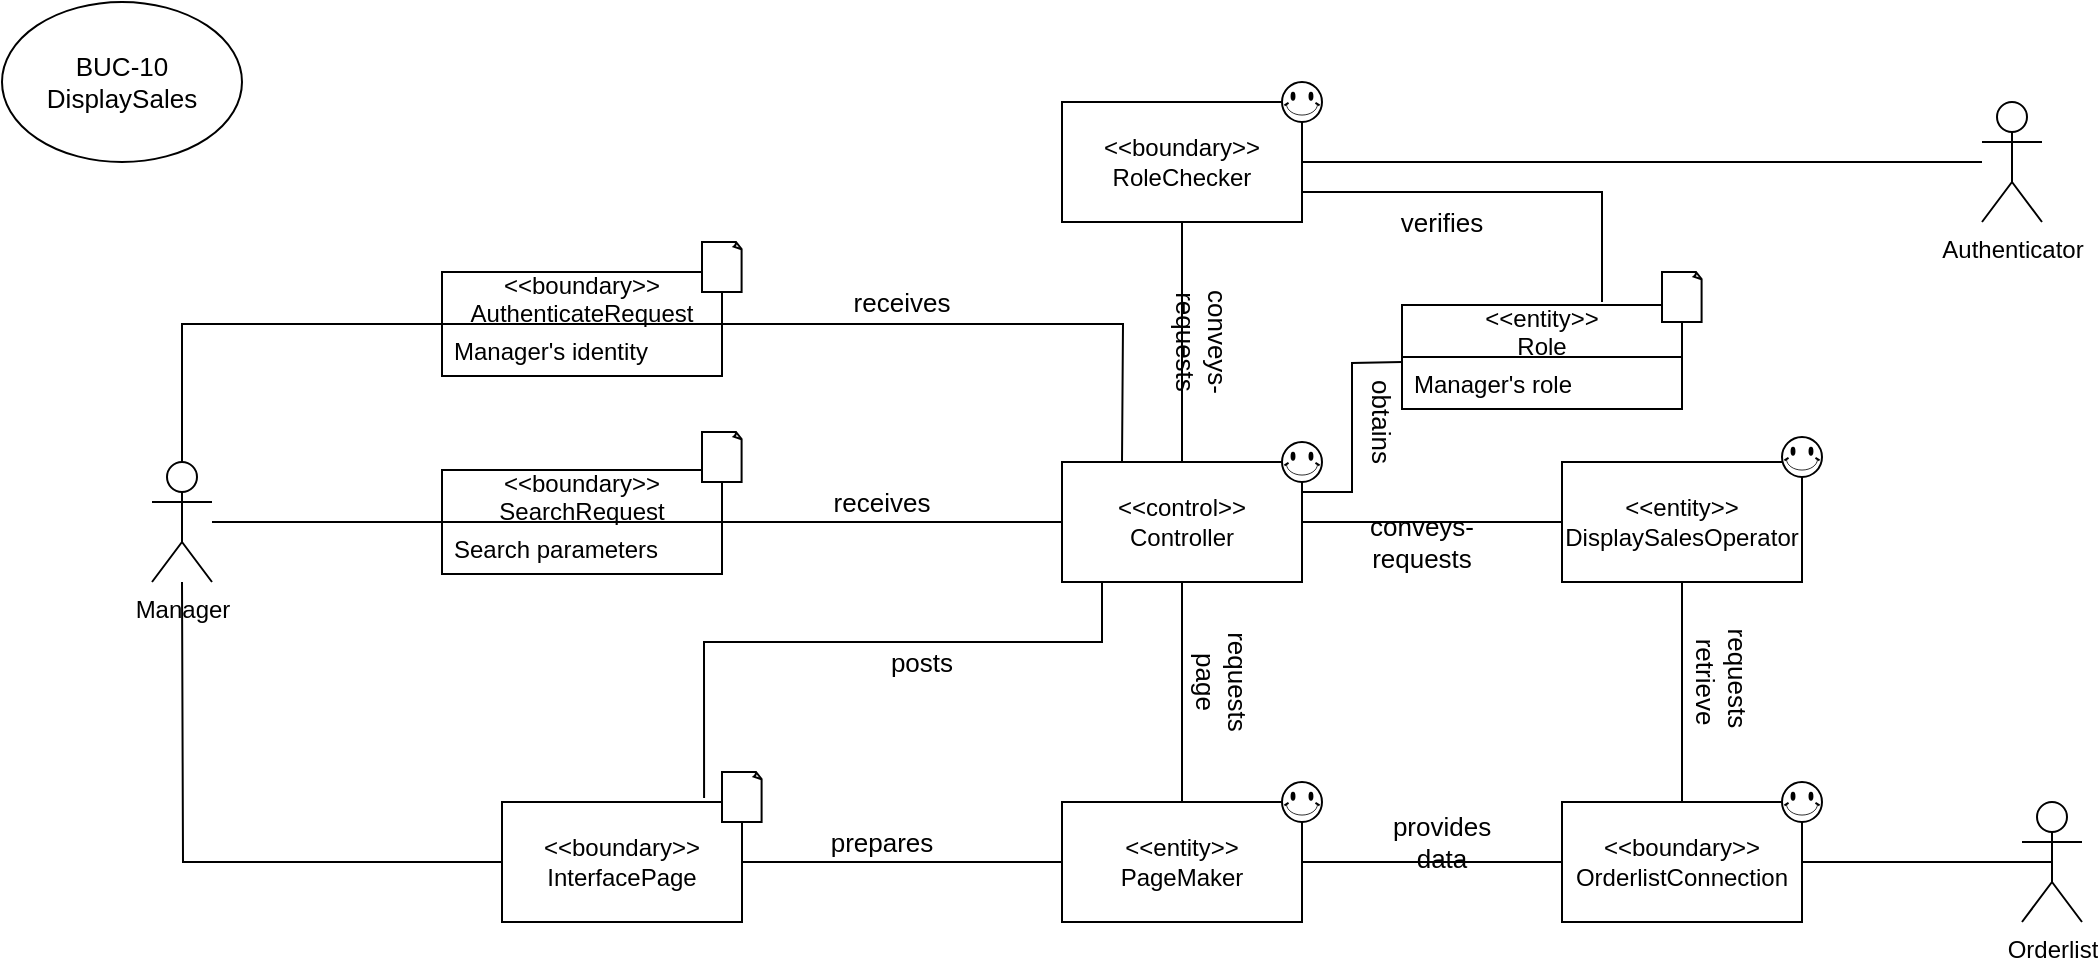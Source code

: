 <mxfile version="14.6.6" type="device"><diagram id="Y0a5yFrE13gmSuH_fW94" name="Page-1"><mxGraphModel dx="2889" dy="1122" grid="1" gridSize="10" guides="1" tooltips="1" connect="1" arrows="1" fold="1" page="1" pageScale="1" pageWidth="827" pageHeight="1169" math="0" shadow="0"><root><mxCell id="0"/><mxCell id="1" parent="0"/><mxCell id="iiYED96CAdbzTAdOjsHc-63" style="edgeStyle=orthogonalEdgeStyle;rounded=0;orthogonalLoop=1;jettySize=auto;html=1;entryX=0.5;entryY=0.5;entryDx=0;entryDy=0;entryPerimeter=0;endArrow=none;endFill=0;" parent="1" source="iiYED96CAdbzTAdOjsHc-64" target="iiYED96CAdbzTAdOjsHc-90" edge="1"><mxGeometry relative="1" as="geometry"/></mxCell><mxCell id="iiYED96CAdbzTAdOjsHc-111" style="edgeStyle=orthogonalEdgeStyle;rounded=0;orthogonalLoop=1;jettySize=auto;html=1;entryX=1;entryY=0.5;entryDx=0;entryDy=0;endArrow=none;endFill=0;" parent="1" source="iiYED96CAdbzTAdOjsHc-64" target="iiYED96CAdbzTAdOjsHc-84" edge="1"><mxGeometry relative="1" as="geometry"><Array as="points"><mxPoint x="300" y="530"/></Array></mxGeometry></mxCell><mxCell id="iiYED96CAdbzTAdOjsHc-64" value="&amp;lt;&amp;lt;boundary&amp;gt;&amp;gt;&lt;br&gt;OrderlistConnection" style="rounded=0;whiteSpace=wrap;html=1;" parent="1" vertex="1"><mxGeometry x="250" y="500" width="120" height="60" as="geometry"/></mxCell><mxCell id="iiYED96CAdbzTAdOjsHc-69" style="edgeStyle=orthogonalEdgeStyle;rounded=0;orthogonalLoop=1;jettySize=auto;html=1;entryX=0.5;entryY=0;entryDx=0;entryDy=0;endArrow=none;endFill=0;" parent="1" source="iiYED96CAdbzTAdOjsHc-70" target="iiYED96CAdbzTAdOjsHc-81" edge="1"><mxGeometry relative="1" as="geometry"/></mxCell><mxCell id="iiYED96CAdbzTAdOjsHc-70" value="&amp;lt;&amp;lt;boundary&amp;gt;&amp;gt;&lt;br&gt;RoleChecker" style="rounded=0;whiteSpace=wrap;html=1;" parent="1" vertex="1"><mxGeometry y="150" width="120" height="60" as="geometry"/></mxCell><mxCell id="iiYED96CAdbzTAdOjsHc-76" style="edgeStyle=orthogonalEdgeStyle;rounded=0;orthogonalLoop=1;jettySize=auto;html=1;endArrow=none;endFill=0;" parent="1" source="iiYED96CAdbzTAdOjsHc-77" edge="1"><mxGeometry relative="1" as="geometry"><mxPoint x="-440" y="390" as="targetPoint"/></mxGeometry></mxCell><mxCell id="iiYED96CAdbzTAdOjsHc-77" value="&amp;lt;&amp;lt;boundary&amp;gt;&amp;gt;&lt;br&gt;InterfacePage" style="rounded=0;whiteSpace=wrap;html=1;" parent="1" vertex="1"><mxGeometry x="-280" y="500" width="120" height="60" as="geometry"/></mxCell><mxCell id="iiYED96CAdbzTAdOjsHc-79" style="edgeStyle=orthogonalEdgeStyle;rounded=0;orthogonalLoop=1;jettySize=auto;html=1;entryX=0.842;entryY=-0.033;entryDx=0;entryDy=0;entryPerimeter=0;endArrow=none;endFill=0;" parent="1" source="iiYED96CAdbzTAdOjsHc-81" target="iiYED96CAdbzTAdOjsHc-77" edge="1"><mxGeometry relative="1" as="geometry"><Array as="points"><mxPoint x="20" y="420"/><mxPoint x="-179" y="420"/></Array></mxGeometry></mxCell><mxCell id="iiYED96CAdbzTAdOjsHc-80" style="edgeStyle=orthogonalEdgeStyle;rounded=0;orthogonalLoop=1;jettySize=auto;html=1;entryX=0.5;entryY=0;entryDx=0;entryDy=0;fontSize=13;endArrow=none;endFill=0;" parent="1" source="iiYED96CAdbzTAdOjsHc-81" target="iiYED96CAdbzTAdOjsHc-84" edge="1"><mxGeometry relative="1" as="geometry"/></mxCell><mxCell id="iiYED96CAdbzTAdOjsHc-81" value="&amp;lt;&amp;lt;control&amp;gt;&amp;gt;&lt;br&gt;Controller" style="rounded=0;whiteSpace=wrap;html=1;" parent="1" vertex="1"><mxGeometry y="330" width="120" height="60" as="geometry"/></mxCell><mxCell id="iiYED96CAdbzTAdOjsHc-82" style="edgeStyle=orthogonalEdgeStyle;rounded=0;orthogonalLoop=1;jettySize=auto;html=1;endArrow=none;endFill=0;" parent="1" source="iiYED96CAdbzTAdOjsHc-84" target="iiYED96CAdbzTAdOjsHc-77" edge="1"><mxGeometry relative="1" as="geometry"/></mxCell><mxCell id="iiYED96CAdbzTAdOjsHc-84" value="&amp;lt;&amp;lt;entity&amp;gt;&amp;gt;&lt;br&gt;PageMaker" style="rounded=0;whiteSpace=wrap;html=1;" parent="1" vertex="1"><mxGeometry y="500" width="120" height="60" as="geometry"/></mxCell><mxCell id="iiYED96CAdbzTAdOjsHc-85" style="edgeStyle=orthogonalEdgeStyle;rounded=0;orthogonalLoop=1;jettySize=auto;html=1;entryX=1;entryY=0.25;entryDx=0;entryDy=0;endArrow=none;endFill=0;" parent="1" target="iiYED96CAdbzTAdOjsHc-81" edge="1"><mxGeometry relative="1" as="geometry"><mxPoint x="170" y="280" as="sourcePoint"/></mxGeometry></mxCell><mxCell id="iiYED96CAdbzTAdOjsHc-86" style="edgeStyle=orthogonalEdgeStyle;rounded=0;orthogonalLoop=1;jettySize=auto;html=1;entryX=1;entryY=0.75;entryDx=0;entryDy=0;endArrow=none;endFill=0;" parent="1" target="iiYED96CAdbzTAdOjsHc-70" edge="1"><mxGeometry relative="1" as="geometry"><Array as="points"><mxPoint x="270" y="195"/></Array><mxPoint x="270" y="250" as="sourcePoint"/></mxGeometry></mxCell><mxCell id="iiYED96CAdbzTAdOjsHc-88" style="edgeStyle=orthogonalEdgeStyle;rounded=0;orthogonalLoop=1;jettySize=auto;html=1;entryX=1;entryY=0.5;entryDx=0;entryDy=0;endArrow=none;endFill=0;" parent="1" source="iiYED96CAdbzTAdOjsHc-89" target="iiYED96CAdbzTAdOjsHc-70" edge="1"><mxGeometry relative="1" as="geometry"/></mxCell><mxCell id="iiYED96CAdbzTAdOjsHc-89" value="Authenticator" style="shape=umlActor;verticalLabelPosition=bottom;verticalAlign=top;html=1;outlineConnect=0;" parent="1" vertex="1"><mxGeometry x="460" y="150" width="30" height="60" as="geometry"/></mxCell><mxCell id="iiYED96CAdbzTAdOjsHc-90" value="Orderlist" style="shape=umlActor;verticalLabelPosition=bottom;verticalAlign=top;html=1;outlineConnect=0;" parent="1" vertex="1"><mxGeometry x="480" y="500" width="30" height="60" as="geometry"/></mxCell><mxCell id="iiYED96CAdbzTAdOjsHc-93" value="posts" style="text;html=1;strokeColor=none;fillColor=none;align=center;verticalAlign=middle;whiteSpace=wrap;rounded=0;fontSize=13;" parent="1" vertex="1"><mxGeometry x="-90" y="420" width="40" height="20" as="geometry"/></mxCell><mxCell id="iiYED96CAdbzTAdOjsHc-94" value="prepares" style="text;html=1;strokeColor=none;fillColor=none;align=center;verticalAlign=middle;whiteSpace=wrap;rounded=0;fontSize=13;" parent="1" vertex="1"><mxGeometry x="-110" y="510" width="40" height="20" as="geometry"/></mxCell><mxCell id="iiYED96CAdbzTAdOjsHc-96" value="conveys-requests" style="text;html=1;strokeColor=none;fillColor=none;align=center;verticalAlign=middle;whiteSpace=wrap;rounded=0;fontSize=13;rotation=90;" parent="1" vertex="1"><mxGeometry x="50" y="260" width="40" height="20" as="geometry"/></mxCell><mxCell id="iiYED96CAdbzTAdOjsHc-97" value="conveys-requests" style="text;html=1;strokeColor=none;fillColor=none;align=center;verticalAlign=middle;whiteSpace=wrap;rounded=0;fontSize=13;" parent="1" vertex="1"><mxGeometry x="160" y="360" width="40" height="20" as="geometry"/></mxCell><mxCell id="iiYED96CAdbzTAdOjsHc-98" value="obtains" style="text;html=1;strokeColor=none;fillColor=none;align=center;verticalAlign=middle;whiteSpace=wrap;rounded=0;fontSize=13;rotation=90;" parent="1" vertex="1"><mxGeometry x="140" y="300" width="40" height="20" as="geometry"/></mxCell><mxCell id="iiYED96CAdbzTAdOjsHc-99" value="verifies" style="text;html=1;strokeColor=none;fillColor=none;align=center;verticalAlign=middle;whiteSpace=wrap;rounded=0;fontSize=13;" parent="1" vertex="1"><mxGeometry x="170" y="200" width="40" height="20" as="geometry"/></mxCell><mxCell id="iiYED96CAdbzTAdOjsHc-100" value="requests page" style="text;html=1;strokeColor=none;fillColor=none;align=center;verticalAlign=middle;whiteSpace=wrap;rounded=0;fontSize=13;rotation=90;" parent="1" vertex="1"><mxGeometry x="60" y="430" width="40" height="20" as="geometry"/></mxCell><mxCell id="iiYED96CAdbzTAdOjsHc-101" value="" style="verticalLabelPosition=bottom;verticalAlign=top;html=1;shape=mxgraph.basic.smiley;fontSize=13;" parent="1" vertex="1"><mxGeometry x="110" y="490" width="20" height="20" as="geometry"/></mxCell><mxCell id="iiYED96CAdbzTAdOjsHc-102" value="" style="verticalLabelPosition=bottom;verticalAlign=top;html=1;shape=mxgraph.basic.smiley;fontSize=13;" parent="1" vertex="1"><mxGeometry x="110" y="320" width="20" height="20" as="geometry"/></mxCell><mxCell id="iiYED96CAdbzTAdOjsHc-103" value="" style="verticalLabelPosition=bottom;verticalAlign=top;html=1;shape=mxgraph.basic.smiley;fontSize=13;" parent="1" vertex="1"><mxGeometry x="110" y="140" width="20" height="20" as="geometry"/></mxCell><mxCell id="iiYED96CAdbzTAdOjsHc-104" value="" style="verticalLabelPosition=bottom;verticalAlign=top;html=1;shape=mxgraph.basic.smiley;fontSize=13;" parent="1" vertex="1"><mxGeometry x="360" y="490" width="20" height="20" as="geometry"/></mxCell><mxCell id="iiYED96CAdbzTAdOjsHc-109" value="" style="whiteSpace=wrap;html=1;shape=mxgraph.basic.document;fontSize=13;" parent="1" vertex="1"><mxGeometry x="-170" y="485" width="20" height="25" as="geometry"/></mxCell><mxCell id="iiYED96CAdbzTAdOjsHc-110" value="BUC-10&lt;br&gt;DisplaySales" style="ellipse;whiteSpace=wrap;html=1;fontSize=13;" parent="1" vertex="1"><mxGeometry x="-530" y="100" width="120" height="80" as="geometry"/></mxCell><mxCell id="iiYED96CAdbzTAdOjsHc-112" value="provides data" style="text;html=1;strokeColor=none;fillColor=none;align=center;verticalAlign=middle;whiteSpace=wrap;rounded=0;fontSize=13;" parent="1" vertex="1"><mxGeometry x="170" y="510" width="40" height="20" as="geometry"/></mxCell><mxCell id="rPYJNNTGNiS0Z_CuDbKH-2" style="edgeStyle=orthogonalEdgeStyle;rounded=0;orthogonalLoop=1;jettySize=auto;html=1;entryX=0.5;entryY=0;entryDx=0;entryDy=0;endArrow=none;endFill=0;" parent="1" source="rPYJNNTGNiS0Z_CuDbKH-1" target="iiYED96CAdbzTAdOjsHc-64" edge="1"><mxGeometry relative="1" as="geometry"/></mxCell><mxCell id="rPYJNNTGNiS0Z_CuDbKH-3" style="edgeStyle=orthogonalEdgeStyle;rounded=0;orthogonalLoop=1;jettySize=auto;html=1;endArrow=none;endFill=0;entryX=1;entryY=0.5;entryDx=0;entryDy=0;" parent="1" source="rPYJNNTGNiS0Z_CuDbKH-1" target="iiYED96CAdbzTAdOjsHc-81" edge="1"><mxGeometry relative="1" as="geometry"><mxPoint x="130" y="360" as="targetPoint"/></mxGeometry></mxCell><mxCell id="rPYJNNTGNiS0Z_CuDbKH-1" value="&amp;lt;&amp;lt;entity&amp;gt;&amp;gt;&lt;br&gt;DisplaySalesOperator" style="rounded=0;whiteSpace=wrap;html=1;" parent="1" vertex="1"><mxGeometry x="250" y="330" width="120" height="60" as="geometry"/></mxCell><mxCell id="rPYJNNTGNiS0Z_CuDbKH-4" value="requests&amp;nbsp;&lt;br&gt;retrieve" style="text;html=1;strokeColor=none;fillColor=none;align=center;verticalAlign=middle;whiteSpace=wrap;rounded=0;fontSize=13;rotation=90;" parent="1" vertex="1"><mxGeometry x="310" y="430" width="40" height="20" as="geometry"/></mxCell><mxCell id="rPYJNNTGNiS0Z_CuDbKH-5" value="" style="verticalLabelPosition=bottom;verticalAlign=top;html=1;shape=mxgraph.basic.smiley;fontSize=13;" parent="1" vertex="1"><mxGeometry x="360" y="317.5" width="20" height="20" as="geometry"/></mxCell><mxCell id="eCsPeju-YfjyH4Jv0DCD-1" value="&lt;&lt;entity&gt;&gt;&#10;Role" style="swimlane;fontStyle=0;childLayout=stackLayout;horizontal=1;startSize=26;fillColor=none;horizontalStack=0;resizeParent=1;resizeParentMax=0;resizeLast=0;collapsible=1;marginBottom=0;" parent="1" vertex="1"><mxGeometry x="170" y="251.5" width="140" height="52" as="geometry"><mxRectangle x="160" y="240" width="90" height="30" as="alternateBounds"/></mxGeometry></mxCell><mxCell id="eCsPeju-YfjyH4Jv0DCD-2" value="Manager's role" style="text;strokeColor=none;fillColor=none;align=left;verticalAlign=top;spacingLeft=4;spacingRight=4;overflow=hidden;rotatable=0;points=[[0,0.5],[1,0.5]];portConstraint=eastwest;" parent="eCsPeju-YfjyH4Jv0DCD-1" vertex="1"><mxGeometry y="26" width="140" height="26" as="geometry"/></mxCell><mxCell id="eCsPeju-YfjyH4Jv0DCD-3" value="" style="whiteSpace=wrap;html=1;shape=mxgraph.basic.document;fontSize=13;" parent="1" vertex="1"><mxGeometry x="300" y="235" width="20" height="25" as="geometry"/></mxCell><mxCell id="eCsPeju-YfjyH4Jv0DCD-4" style="edgeStyle=orthogonalEdgeStyle;rounded=0;orthogonalLoop=1;jettySize=auto;html=1;endArrow=none;endFill=0;" parent="1" source="eCsPeju-YfjyH4Jv0DCD-5" edge="1"><mxGeometry relative="1" as="geometry"><mxPoint x="-300" y="360" as="targetPoint"/></mxGeometry></mxCell><mxCell id="eCsPeju-YfjyH4Jv0DCD-5" value="Manager" style="shape=umlActor;verticalLabelPosition=bottom;verticalAlign=top;html=1;outlineConnect=0;" parent="1" vertex="1"><mxGeometry x="-455" y="330" width="30" height="60" as="geometry"/></mxCell><mxCell id="eCsPeju-YfjyH4Jv0DCD-6" style="edgeStyle=orthogonalEdgeStyle;rounded=0;orthogonalLoop=1;jettySize=auto;html=1;fontSize=13;endArrow=none;endFill=0;" parent="1" edge="1"><mxGeometry relative="1" as="geometry"><mxPoint x="-180" y="360" as="sourcePoint"/><mxPoint y="360" as="targetPoint"/></mxGeometry></mxCell><mxCell id="eCsPeju-YfjyH4Jv0DCD-7" value="receives" style="text;html=1;strokeColor=none;fillColor=none;align=center;verticalAlign=middle;whiteSpace=wrap;rounded=0;fontSize=13;" parent="1" vertex="1"><mxGeometry x="-100" y="240" width="40" height="20" as="geometry"/></mxCell><mxCell id="eCsPeju-YfjyH4Jv0DCD-8" value="receives" style="text;html=1;strokeColor=none;fillColor=none;align=center;verticalAlign=middle;whiteSpace=wrap;rounded=0;fontSize=13;" parent="1" vertex="1"><mxGeometry x="-110" y="340" width="40" height="20" as="geometry"/></mxCell><mxCell id="eCsPeju-YfjyH4Jv0DCD-9" style="edgeStyle=orthogonalEdgeStyle;rounded=0;orthogonalLoop=1;jettySize=auto;html=1;entryX=0.25;entryY=0;entryDx=0;entryDy=0;endArrow=none;endFill=0;" parent="1" source="eCsPeju-YfjyH4Jv0DCD-11" edge="1"><mxGeometry relative="1" as="geometry"><mxPoint x="30" y="330" as="targetPoint"/></mxGeometry></mxCell><mxCell id="eCsPeju-YfjyH4Jv0DCD-10" style="edgeStyle=orthogonalEdgeStyle;rounded=0;orthogonalLoop=1;jettySize=auto;html=1;entryX=0.5;entryY=0;entryDx=0;entryDy=0;entryPerimeter=0;endArrow=none;endFill=0;" parent="1" source="eCsPeju-YfjyH4Jv0DCD-11" target="eCsPeju-YfjyH4Jv0DCD-5" edge="1"><mxGeometry relative="1" as="geometry"/></mxCell><mxCell id="eCsPeju-YfjyH4Jv0DCD-11" value="&lt;&lt;boundary&gt;&gt;&#10;AuthenticateRequest" style="swimlane;fontStyle=0;childLayout=stackLayout;horizontal=1;startSize=26;fillColor=none;horizontalStack=0;resizeParent=1;resizeParentMax=0;resizeLast=0;collapsible=1;marginBottom=0;" parent="1" vertex="1"><mxGeometry x="-310" y="235" width="140" height="52" as="geometry"/></mxCell><mxCell id="eCsPeju-YfjyH4Jv0DCD-12" value="Manager's identity" style="text;strokeColor=none;fillColor=none;align=left;verticalAlign=top;spacingLeft=4;spacingRight=4;overflow=hidden;rotatable=0;points=[[0,0.5],[1,0.5]];portConstraint=eastwest;" parent="eCsPeju-YfjyH4Jv0DCD-11" vertex="1"><mxGeometry y="26" width="140" height="26" as="geometry"/></mxCell><mxCell id="eCsPeju-YfjyH4Jv0DCD-13" value="" style="whiteSpace=wrap;html=1;shape=mxgraph.basic.document;fontSize=13;" parent="1" vertex="1"><mxGeometry x="-180" y="220" width="20" height="25" as="geometry"/></mxCell><mxCell id="eCsPeju-YfjyH4Jv0DCD-14" value="&lt;&lt;boundary&gt;&gt;&#10;SearchRequest" style="swimlane;fontStyle=0;childLayout=stackLayout;horizontal=1;startSize=26;fillColor=none;horizontalStack=0;resizeParent=1;resizeParentMax=0;resizeLast=0;collapsible=1;marginBottom=0;" parent="1" vertex="1"><mxGeometry x="-310" y="334" width="140" height="52" as="geometry"/></mxCell><mxCell id="eCsPeju-YfjyH4Jv0DCD-15" value="Search parameters" style="text;strokeColor=none;fillColor=none;align=left;verticalAlign=top;spacingLeft=4;spacingRight=4;overflow=hidden;rotatable=0;points=[[0,0.5],[1,0.5]];portConstraint=eastwest;" parent="eCsPeju-YfjyH4Jv0DCD-14" vertex="1"><mxGeometry y="26" width="140" height="26" as="geometry"/></mxCell><mxCell id="eCsPeju-YfjyH4Jv0DCD-16" value="" style="whiteSpace=wrap;html=1;shape=mxgraph.basic.document;fontSize=13;" parent="1" vertex="1"><mxGeometry x="-180" y="315" width="20" height="25" as="geometry"/></mxCell></root></mxGraphModel></diagram></mxfile>